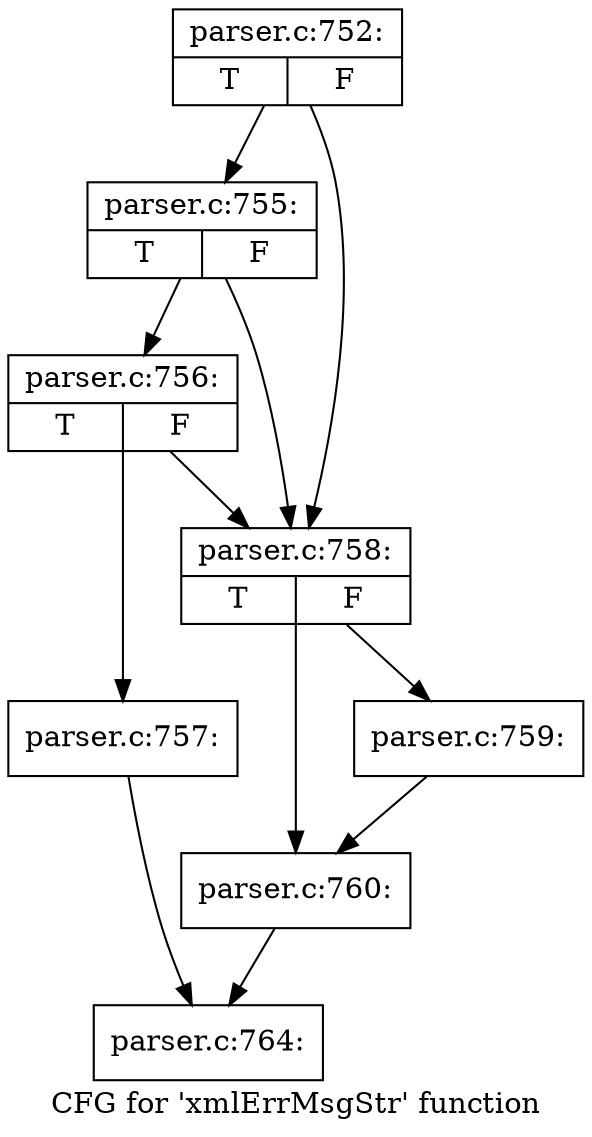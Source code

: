 digraph "CFG for 'xmlErrMsgStr' function" {
	label="CFG for 'xmlErrMsgStr' function";

	Node0x4b36ee0 [shape=record,label="{parser.c:752:|{<s0>T|<s1>F}}"];
	Node0x4b36ee0 -> Node0x4b42200;
	Node0x4b36ee0 -> Node0x4b42130;
	Node0x4b42200 [shape=record,label="{parser.c:755:|{<s0>T|<s1>F}}"];
	Node0x4b42200 -> Node0x4b42180;
	Node0x4b42200 -> Node0x4b42130;
	Node0x4b42180 [shape=record,label="{parser.c:756:|{<s0>T|<s1>F}}"];
	Node0x4b42180 -> Node0x4b420e0;
	Node0x4b42180 -> Node0x4b42130;
	Node0x4b420e0 [shape=record,label="{parser.c:757:}"];
	Node0x4b420e0 -> Node0x4b37380;
	Node0x4b42130 [shape=record,label="{parser.c:758:|{<s0>T|<s1>F}}"];
	Node0x4b42130 -> Node0x4b42ce0;
	Node0x4b42130 -> Node0x4b42d30;
	Node0x4b42ce0 [shape=record,label="{parser.c:759:}"];
	Node0x4b42ce0 -> Node0x4b42d30;
	Node0x4b42d30 [shape=record,label="{parser.c:760:}"];
	Node0x4b42d30 -> Node0x4b37380;
	Node0x4b37380 [shape=record,label="{parser.c:764:}"];
}
